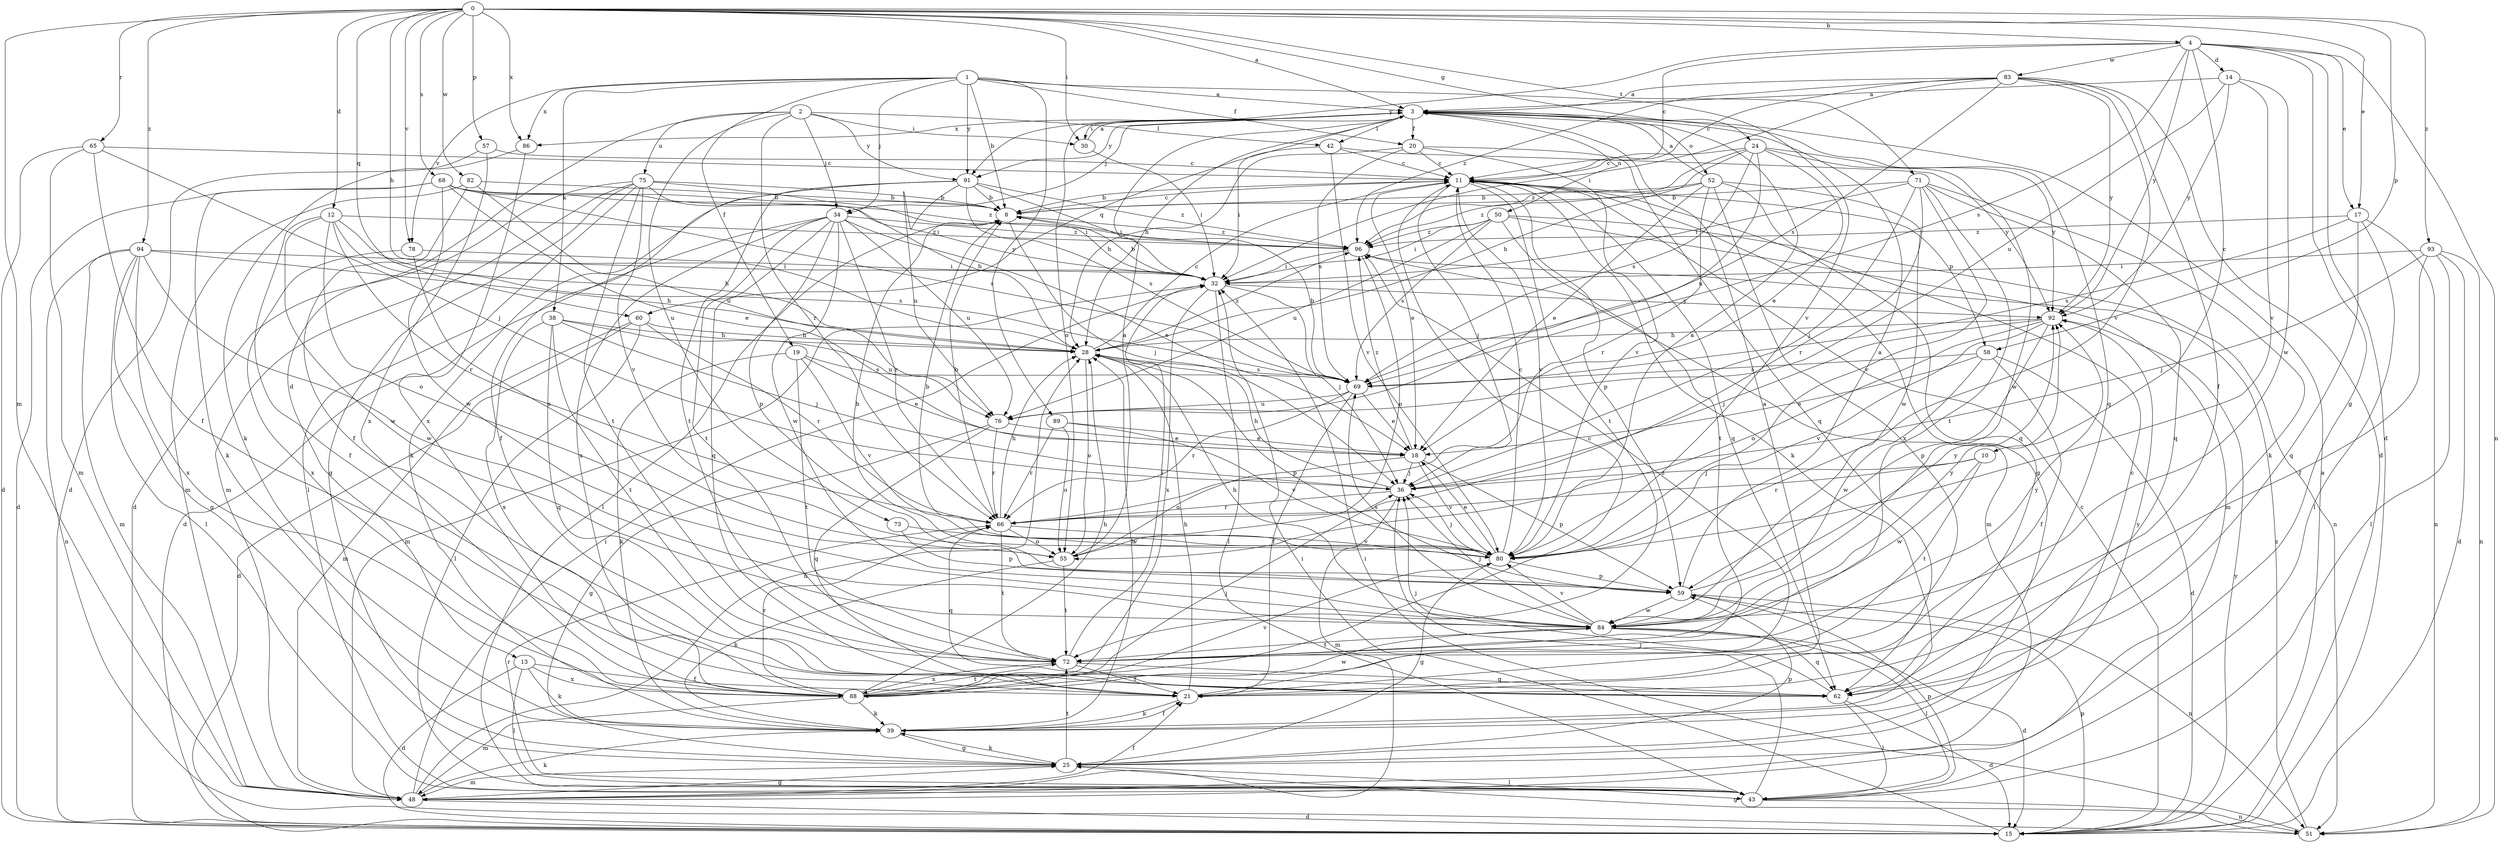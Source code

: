 strict digraph  {
0;
1;
2;
3;
4;
8;
10;
11;
12;
13;
14;
15;
17;
18;
19;
20;
21;
24;
25;
28;
30;
32;
34;
36;
38;
39;
42;
43;
48;
50;
51;
52;
55;
57;
58;
59;
60;
62;
65;
66;
68;
69;
71;
72;
73;
75;
76;
78;
80;
82;
83;
84;
86;
88;
89;
91;
92;
93;
94;
96;
0 -> 3  [label=a];
0 -> 4  [label=b];
0 -> 12  [label=d];
0 -> 17  [label=e];
0 -> 24  [label=g];
0 -> 28  [label=h];
0 -> 30  [label=i];
0 -> 48  [label=m];
0 -> 57  [label=p];
0 -> 58  [label=p];
0 -> 60  [label=q];
0 -> 65  [label=r];
0 -> 68  [label=s];
0 -> 71  [label=t];
0 -> 78  [label=v];
0 -> 82  [label=w];
0 -> 86  [label=x];
0 -> 93  [label=z];
0 -> 94  [label=z];
1 -> 3  [label=a];
1 -> 8  [label=b];
1 -> 19  [label=f];
1 -> 20  [label=f];
1 -> 34  [label=j];
1 -> 38  [label=k];
1 -> 78  [label=v];
1 -> 80  [label=v];
1 -> 86  [label=x];
1 -> 89  [label=y];
1 -> 91  [label=y];
2 -> 13  [label=d];
2 -> 30  [label=i];
2 -> 34  [label=j];
2 -> 42  [label=l];
2 -> 66  [label=r];
2 -> 73  [label=u];
2 -> 75  [label=u];
2 -> 91  [label=y];
3 -> 20  [label=f];
3 -> 28  [label=h];
3 -> 30  [label=i];
3 -> 34  [label=j];
3 -> 42  [label=l];
3 -> 50  [label=n];
3 -> 52  [label=o];
3 -> 55  [label=o];
3 -> 60  [label=q];
3 -> 62  [label=q];
3 -> 86  [label=x];
3 -> 91  [label=y];
4 -> 10  [label=c];
4 -> 11  [label=c];
4 -> 14  [label=d];
4 -> 15  [label=d];
4 -> 17  [label=e];
4 -> 25  [label=g];
4 -> 51  [label=n];
4 -> 69  [label=s];
4 -> 83  [label=w];
4 -> 91  [label=y];
4 -> 92  [label=y];
8 -> 11  [label=c];
8 -> 36  [label=j];
8 -> 43  [label=l];
8 -> 96  [label=z];
10 -> 36  [label=j];
10 -> 66  [label=r];
10 -> 72  [label=t];
10 -> 84  [label=w];
11 -> 8  [label=b];
11 -> 18  [label=e];
11 -> 25  [label=g];
11 -> 36  [label=j];
11 -> 39  [label=k];
11 -> 58  [label=p];
11 -> 59  [label=p];
11 -> 62  [label=q];
11 -> 72  [label=t];
11 -> 80  [label=v];
12 -> 21  [label=f];
12 -> 28  [label=h];
12 -> 55  [label=o];
12 -> 66  [label=r];
12 -> 69  [label=s];
12 -> 84  [label=w];
12 -> 96  [label=z];
13 -> 15  [label=d];
13 -> 21  [label=f];
13 -> 39  [label=k];
13 -> 43  [label=l];
13 -> 88  [label=x];
14 -> 3  [label=a];
14 -> 76  [label=u];
14 -> 80  [label=v];
14 -> 84  [label=w];
14 -> 92  [label=y];
15 -> 3  [label=a];
15 -> 11  [label=c];
15 -> 32  [label=i];
15 -> 59  [label=p];
15 -> 92  [label=y];
17 -> 43  [label=l];
17 -> 51  [label=n];
17 -> 62  [label=q];
17 -> 69  [label=s];
17 -> 96  [label=z];
18 -> 36  [label=j];
18 -> 55  [label=o];
18 -> 59  [label=p];
18 -> 80  [label=v];
18 -> 96  [label=z];
19 -> 18  [label=e];
19 -> 39  [label=k];
19 -> 69  [label=s];
19 -> 72  [label=t];
19 -> 80  [label=v];
20 -> 11  [label=c];
20 -> 28  [label=h];
20 -> 62  [label=q];
20 -> 69  [label=s];
20 -> 80  [label=v];
21 -> 3  [label=a];
21 -> 28  [label=h];
21 -> 39  [label=k];
21 -> 96  [label=z];
24 -> 11  [label=c];
24 -> 18  [label=e];
24 -> 28  [label=h];
24 -> 69  [label=s];
24 -> 76  [label=u];
24 -> 84  [label=w];
24 -> 92  [label=y];
24 -> 96  [label=z];
25 -> 11  [label=c];
25 -> 39  [label=k];
25 -> 43  [label=l];
25 -> 48  [label=m];
25 -> 59  [label=p];
25 -> 72  [label=t];
28 -> 11  [label=c];
28 -> 55  [label=o];
28 -> 59  [label=p];
28 -> 69  [label=s];
28 -> 96  [label=z];
30 -> 3  [label=a];
30 -> 32  [label=i];
32 -> 8  [label=b];
32 -> 36  [label=j];
32 -> 43  [label=l];
32 -> 48  [label=m];
32 -> 88  [label=x];
32 -> 92  [label=y];
34 -> 15  [label=d];
34 -> 18  [label=e];
34 -> 59  [label=p];
34 -> 62  [label=q];
34 -> 66  [label=r];
34 -> 72  [label=t];
34 -> 76  [label=u];
34 -> 84  [label=w];
34 -> 88  [label=x];
34 -> 96  [label=z];
36 -> 28  [label=h];
36 -> 48  [label=m];
36 -> 66  [label=r];
38 -> 28  [label=h];
38 -> 36  [label=j];
38 -> 62  [label=q];
38 -> 72  [label=t];
38 -> 76  [label=u];
38 -> 88  [label=x];
39 -> 21  [label=f];
39 -> 25  [label=g];
39 -> 28  [label=h];
39 -> 92  [label=y];
42 -> 11  [label=c];
42 -> 32  [label=i];
42 -> 80  [label=v];
42 -> 92  [label=y];
43 -> 36  [label=j];
43 -> 51  [label=n];
43 -> 59  [label=p];
43 -> 66  [label=r];
48 -> 15  [label=d];
48 -> 21  [label=f];
48 -> 25  [label=g];
48 -> 28  [label=h];
48 -> 32  [label=i];
48 -> 39  [label=k];
50 -> 32  [label=i];
50 -> 48  [label=m];
50 -> 51  [label=n];
50 -> 69  [label=s];
50 -> 72  [label=t];
50 -> 76  [label=u];
50 -> 96  [label=z];
51 -> 25  [label=g];
51 -> 32  [label=i];
51 -> 96  [label=z];
52 -> 3  [label=a];
52 -> 8  [label=b];
52 -> 18  [label=e];
52 -> 62  [label=q];
52 -> 66  [label=r];
52 -> 84  [label=w];
52 -> 88  [label=x];
52 -> 96  [label=z];
55 -> 3  [label=a];
55 -> 39  [label=k];
55 -> 72  [label=t];
57 -> 11  [label=c];
57 -> 15  [label=d];
57 -> 88  [label=x];
58 -> 15  [label=d];
58 -> 18  [label=e];
58 -> 21  [label=f];
58 -> 69  [label=s];
58 -> 84  [label=w];
59 -> 3  [label=a];
59 -> 8  [label=b];
59 -> 51  [label=n];
59 -> 84  [label=w];
59 -> 92  [label=y];
60 -> 15  [label=d];
60 -> 28  [label=h];
60 -> 43  [label=l];
60 -> 48  [label=m];
60 -> 66  [label=r];
62 -> 15  [label=d];
62 -> 36  [label=j];
62 -> 43  [label=l];
65 -> 11  [label=c];
65 -> 15  [label=d];
65 -> 21  [label=f];
65 -> 36  [label=j];
65 -> 48  [label=m];
66 -> 8  [label=b];
66 -> 28  [label=h];
66 -> 55  [label=o];
66 -> 62  [label=q];
66 -> 72  [label=t];
66 -> 80  [label=v];
68 -> 8  [label=b];
68 -> 15  [label=d];
68 -> 18  [label=e];
68 -> 32  [label=i];
68 -> 39  [label=k];
68 -> 69  [label=s];
68 -> 84  [label=w];
68 -> 96  [label=z];
69 -> 8  [label=b];
69 -> 18  [label=e];
69 -> 21  [label=f];
69 -> 66  [label=r];
69 -> 76  [label=u];
71 -> 8  [label=b];
71 -> 32  [label=i];
71 -> 36  [label=j];
71 -> 39  [label=k];
71 -> 62  [label=q];
71 -> 66  [label=r];
71 -> 72  [label=t];
71 -> 80  [label=v];
72 -> 21  [label=f];
72 -> 32  [label=i];
72 -> 62  [label=q];
72 -> 88  [label=x];
72 -> 92  [label=y];
73 -> 59  [label=p];
73 -> 80  [label=v];
75 -> 8  [label=b];
75 -> 15  [label=d];
75 -> 25  [label=g];
75 -> 28  [label=h];
75 -> 32  [label=i];
75 -> 43  [label=l];
75 -> 48  [label=m];
75 -> 72  [label=t];
75 -> 80  [label=v];
76 -> 18  [label=e];
76 -> 25  [label=g];
76 -> 62  [label=q];
76 -> 66  [label=r];
78 -> 32  [label=i];
78 -> 55  [label=o];
78 -> 88  [label=x];
80 -> 3  [label=a];
80 -> 8  [label=b];
80 -> 11  [label=c];
80 -> 18  [label=e];
80 -> 25  [label=g];
80 -> 36  [label=j];
80 -> 59  [label=p];
82 -> 8  [label=b];
82 -> 21  [label=f];
82 -> 48  [label=m];
82 -> 76  [label=u];
83 -> 3  [label=a];
83 -> 11  [label=c];
83 -> 15  [label=d];
83 -> 21  [label=f];
83 -> 32  [label=i];
83 -> 69  [label=s];
83 -> 80  [label=v];
83 -> 92  [label=y];
83 -> 96  [label=z];
84 -> 15  [label=d];
84 -> 28  [label=h];
84 -> 36  [label=j];
84 -> 43  [label=l];
84 -> 62  [label=q];
84 -> 69  [label=s];
84 -> 72  [label=t];
84 -> 80  [label=v];
84 -> 92  [label=y];
86 -> 39  [label=k];
86 -> 88  [label=x];
88 -> 11  [label=c];
88 -> 28  [label=h];
88 -> 36  [label=j];
88 -> 39  [label=k];
88 -> 48  [label=m];
88 -> 66  [label=r];
88 -> 72  [label=t];
88 -> 80  [label=v];
88 -> 84  [label=w];
89 -> 18  [label=e];
89 -> 55  [label=o];
89 -> 66  [label=r];
89 -> 80  [label=v];
91 -> 8  [label=b];
91 -> 21  [label=f];
91 -> 32  [label=i];
91 -> 39  [label=k];
91 -> 69  [label=s];
91 -> 72  [label=t];
91 -> 76  [label=u];
91 -> 96  [label=z];
92 -> 28  [label=h];
92 -> 36  [label=j];
92 -> 55  [label=o];
92 -> 59  [label=p];
92 -> 80  [label=v];
93 -> 15  [label=d];
93 -> 21  [label=f];
93 -> 32  [label=i];
93 -> 36  [label=j];
93 -> 43  [label=l];
93 -> 51  [label=n];
94 -> 25  [label=g];
94 -> 28  [label=h];
94 -> 32  [label=i];
94 -> 43  [label=l];
94 -> 48  [label=m];
94 -> 51  [label=n];
94 -> 84  [label=w];
94 -> 88  [label=x];
96 -> 32  [label=i];
96 -> 48  [label=m];
96 -> 55  [label=o];
}
